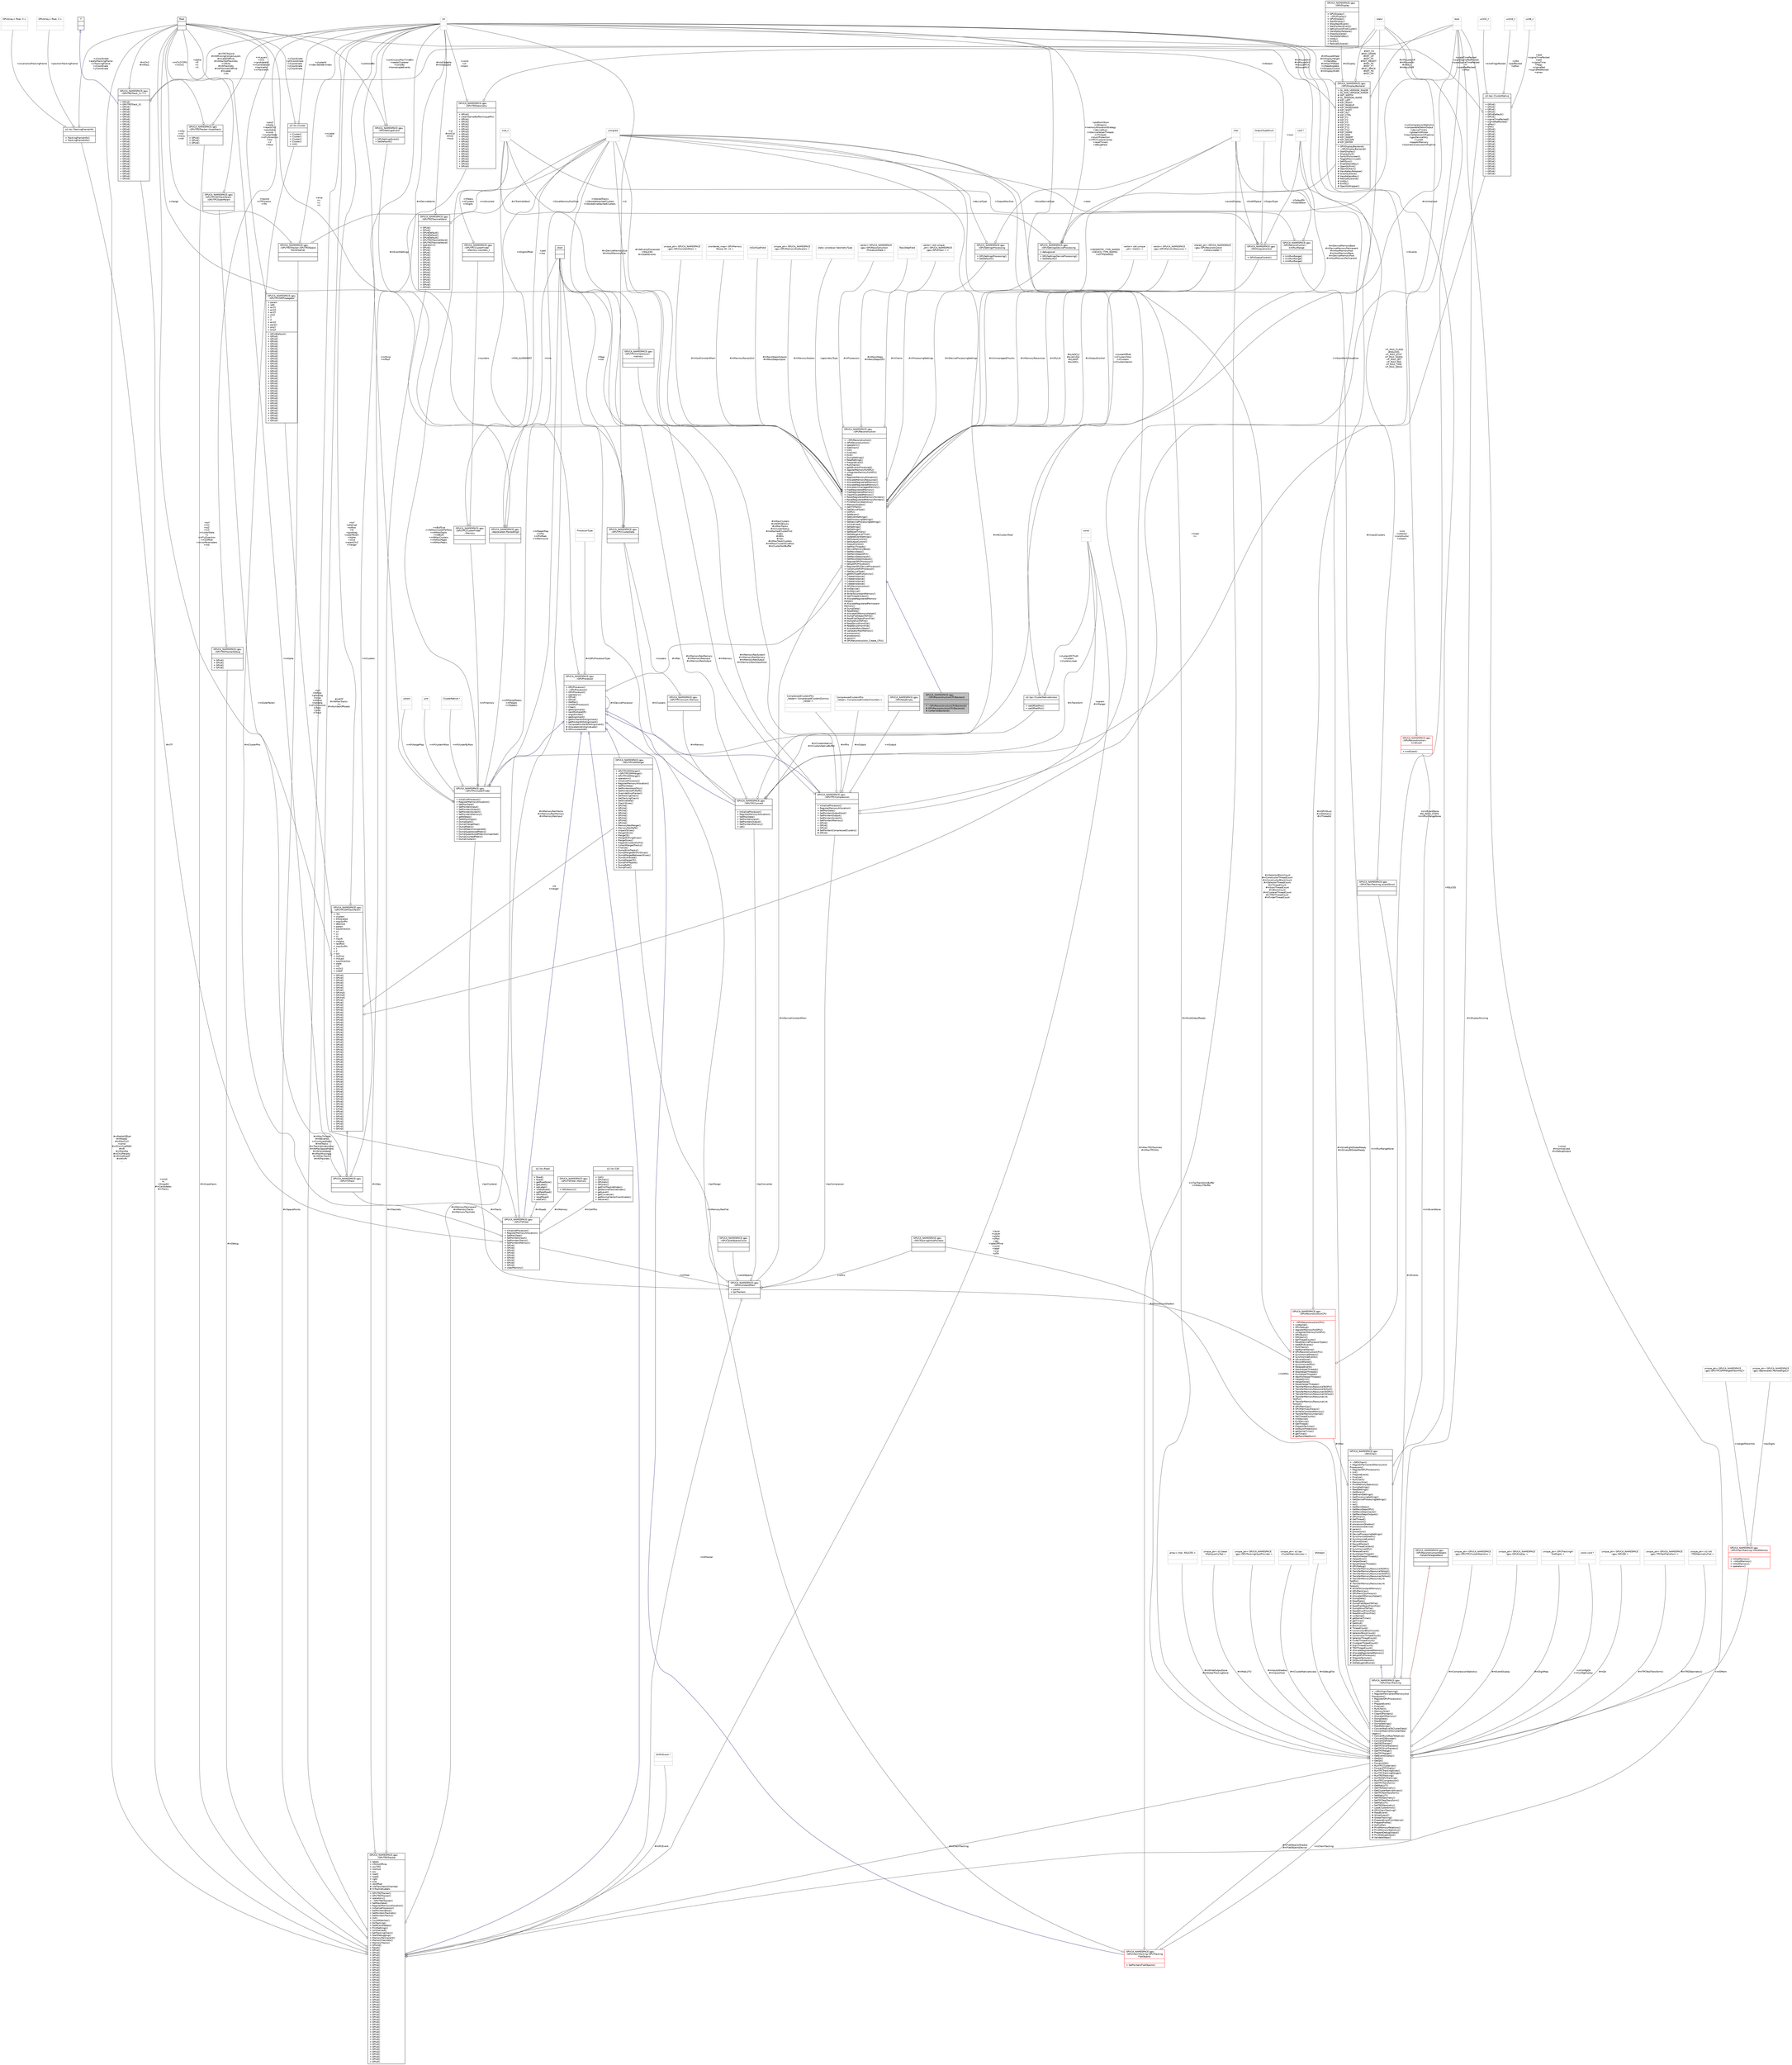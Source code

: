 digraph "GPUCA_NAMESPACE::gpu::GPUReconstructionCPUBackend"
{
 // INTERACTIVE_SVG=YES
  bgcolor="transparent";
  edge [fontname="Helvetica",fontsize="10",labelfontname="Helvetica",labelfontsize="10"];
  node [fontname="Helvetica",fontsize="10",shape=record];
  Node10 [label="{GPUCA_NAMESPACE::gpu\l::GPUReconstructionCPUBackend\n||+ ~GPUReconstructionCPUBackend()\l# GPUReconstructionCPUBackend()\l# runKernelBackend()\l}",height=0.2,width=0.4,color="black", fillcolor="grey75", style="filled", fontcolor="black"];
  Node11 -> Node10 [dir="back",color="midnightblue",fontsize="10",style="solid",arrowtail="onormal",fontname="Helvetica"];
  Node11 [label="{GPUCA_NAMESPACE::gpu\l::GPUReconstruction\n||+ ~GPUReconstruction()\l+ GPUReconstruction()\l+ operator=()\l+ AddChain()\l+ Init()\l+ Finalize()\l+ Exit()\l+ DumpSettings()\l+ ReadSettings()\l+ PrepareEvent()\l+ RunChains()\l+ getNEventsProcessed()\l+ registerMemoryForGPU()\l+ unregisterMemoryForGPU()\l+ Res()\l+ RegisterMemoryAllocation()\l+ AllocateMemoryResources()\l+ AllocateRegisteredMemory()\l+ AllocateRegisteredMemory()\l+ AllocateUnmanagedMemory()\l+ FreeRegisteredMemory()\l+ FreeRegisteredMemory()\l+ ClearAllocatedMemory()\l+ ResetRegisteredMemoryPointers()\l+ ResetRegisteredMemoryPointers()\l+ PrintMemoryStatistics()\l+ MemoryScalers()\l+ GetITSTraits()\l+ GetDeviceType()\l+ IsGPU()\l+ GetParam()\l+ GetEventSettings()\l+ GetProcessingSettings()\l+ GetDeviceProcessingSettings()\l+ IsInitialized()\l+ SetSettings()\l+ SetSettings()\l+ SetResetTimers()\l+ SetDebugLevelTmp()\l+ UpdateEventSettings()\l+ SetOutputControl()\l+ SetOutputControl()\l+ OutputControl()\l+ GetMaxThreads()\l+ DeviceMemoryBase()\l+ GetRecoSteps()\l+ GetRecoStepsGPU()\l+ GetRecoStepsInputs()\l+ GetRecoStepsOutputs()\l+ RegisterGPUProcessor()\l+ SetupGPUProcessor()\l+ RegisterGPUDeviceProcessor()\l+ ConstructGPUProcessor()\l+ GetDeviceType()\l+ getNIOTypeMultiplicity()\l+ CreateInstance()\l+ CreateInstance()\l+ CreateInstance()\l+ CreateInstance()\l# GPUReconstruction()\l# InitDevice()\l# ExitDevice()\l# WriteToConstantMemory()\l# GetThreadContext()\l# AllocateRegisteredMemory\lHelper()\l# AllocateRegisteredPermanent\lMemory()\l# DumpData()\l# ReadData()\l# AllocateIOMemoryHelper()\l# DumpFlatObjectToFile()\l# ReadFlatObjectFromFile()\l# DumpStructToFile()\l# ReadStructFromFile()\l# ReadStructFromFile()\l# AvailableRecoSteps()\l# CanQueryMaxMemory()\l# processors()\l# processors()\l# param()\l# GPUReconstruction_Create_CPU()\l}",height=0.2,width=0.4,color="black",URL="$d6/df4/classGPUCA__NAMESPACE_1_1gpu_1_1GPUReconstruction.html"];
  Node12 -> Node11 [color="grey25",fontsize="10",style="solid",label=" #mUnmanagedChunks" ,arrowhead="odiamond",fontname="Helvetica"];
  Node12 [label="{vector\< std::unique\l_ptr\< char[]\> \>\n||}",height=0.2,width=0.4,color="grey75"];
  Node13 -> Node11 [color="grey25",fontsize="10",style="solid",label=" #mMemoryResources" ,arrowhead="odiamond",fontname="Helvetica"];
  Node13 [label="{vector\< GPUCA_NAMESPACE\l::gpu::GPUMemoryResource \>\n||}",height=0.2,width=0.4,color="grey75"];
  Node14 -> Node11 [color="grey25",fontsize="10",style="solid",label=" #sLibOCL2\n#sLibCUDA\n#sLibHIP\n#sLibOCL" ,arrowhead="odiamond",fontname="Helvetica"];
  Node14 [label="{shared_ptr\< GPUCA_NAMESPACE\l::gpu::GPUReconstruction\l::LibraryLoader \>\n||}",height=0.2,width=0.4,color="grey75"];
  Node15 -> Node11 [color="grey25",fontsize="10",style="solid",label=" #mDeviceProcessingSettings" ,arrowhead="odiamond",fontname="Helvetica"];
  Node15 [label="{GPUCA_NAMESPACE::gpu\l::GPUSettingsDeviceProcessing\n|+ debugLevel\l|+ GPUSettingsDeviceProcessing()\l+ SetDefaults()\l}",height=0.2,width=0.4,color="black",URL="$dd/d45/structGPUCA__NAMESPACE_1_1gpu_1_1GPUSettingsDeviceProcessing.html"];
  Node16 -> Node15 [color="grey25",fontsize="10",style="solid",label=" +forceMemoryPoolSize" ,arrowhead="odiamond",fontname="Helvetica"];
  Node16 [label="{size_t\n||}",height=0.2,width=0.4,color="grey75"];
  Node17 -> Node15 [color="grey25",fontsize="10",style="solid",label=" +platformNum\n+nStreams\n+memoryAllocationStrategy\n+deviceNum\n+nDeviceHelperThreads\n+nThreads\n+stuckProtection\n+nTPCClustererLanes\n+resetTimers\n+debugMask\n..." ,arrowhead="odiamond",fontname="Helvetica"];
  Node17 [label="{int\n||}",height=0.2,width=0.4,color="grey75"];
  Node18 -> Node15 [color="grey25",fontsize="10",style="solid",label=" +runCompressionStatistics\n+comparableDebutOutput\n+deviceTimers\n+globalInitMutex\n+trackletSelectorInPipeline\n+gpuDeviceOnly\n+runQA\n+keepAllMemory\n+trackletConstructorInPipeline" ,arrowhead="odiamond",fontname="Helvetica"];
  Node18 [label="{bool\n||}",height=0.2,width=0.4,color="grey75"];
  Node19 -> Node15 [color="grey25",fontsize="10",style="solid",label=" +eventDisplay" ,arrowhead="odiamond",fontname="Helvetica"];
  Node19 [label="{GPUCA_NAMESPACE::gpu\l::GPUDisplayBackend\n|+ GL_MIN_VERSION_MAJOR\l+ GL_MIN_VERSION_MINOR\l# INIT_WIDTH\l# GL_WINDOW_NAME\l# KEY_LEFT\l# KEY_RIGHT\l# KEY_PAGEUP\l# KEY_PAGEDOWN\l# KEY_SHIFT\l# KEY_ALT\l# KEY_CTRL\l# KEY_F1\l# KEY_F2\l# KEY_F3\l# KEY_F10\l# KEY_F11\l# KEY_F12\l# KEY_HOME\l# KEY_END\l# KEY_INSERT\l# KEY_ESCAPE\l# KEY_ENTER\l|+ GPUDisplayBackend()\l+ ~GPUDisplayBackend()\l+ StartDisplay()\l+ DisplayExit()\l+ SwitchFullscreen()\l+ ToggleMaximized()\l+ SetVSync()\l+ EnableSendKey()\l+ OpenGLPrint()\l# OpenGLMain()\l# HandleKeyRelease()\l# DrawGLScene()\l# HandleSendKey()\l# ReSizeGLScene()\l# InitGL()\l# ExitGL()\l# OpenGLWrapper()\l}",height=0.2,width=0.4,color="black",URL="$d6/d42/classGPUCA__NAMESPACE_1_1gpu_1_1GPUDisplayBackend.html"];
  Node20 -> Node19 [color="grey25",fontsize="10",style="solid",label=" #mMouseDnX\n#mMouseDnY\n#mouseMvX\n#mouseMvY" ,arrowhead="odiamond",fontname="Helvetica"];
  Node20 [label="{float\n||}",height=0.2,width=0.4,color="black",URL="$d4/dc3/classfloat.html"];
  Node21 -> Node19 [color="grey25",fontsize="10",style="solid",label=" #mDisplay" ,arrowhead="odiamond",fontname="Helvetica"];
  Node21 [label="{GPUCA_NAMESPACE::gpu\l::GPUDisplay\n||+ GPUDisplay()\l+ ~GPUDisplay()\l+ GPUDisplay()\l+ StartDisplay()\l+ ShowNextEvent()\l+ WaitForNextEvent()\l+ SetCollisionFirstCluster()\l+ HandleKeyRelease()\l+ DrawGLScene()\l+ HandleSendKey()\l+ InitGL()\l+ ExitGL()\l+ ReSizeGLScene()\l}",height=0.2,width=0.4,color="black",URL="$d9/dda/classGPUCA__NAMESPACE_1_1gpu_1_1GPUDisplay.html"];
  Node17 -> Node19 [color="grey25",fontsize="10",style="solid",label=" #mMouseWheel\n#mDisplayHeight\n+mSendKey\n#mMaxFPSRate\n+mNeedUpdate\n+mDisplayControl\n#mDisplayWidth" ,arrowhead="odiamond",fontname="Helvetica"];
  Node18 -> Node19 [color="grey25",fontsize="10",style="solid",label=" #mMouseDnR\n#mMouseDn\n#mKeys\n#mKeysShift" ,arrowhead="odiamond",fontname="Helvetica"];
  Node22 -> Node19 [color="grey25",fontsize="10",style="solid",label=" #KEY_F4\n#KEY_DOWN\n#KEY_UP\n#KEY_F5\n#INIT_HEIGHT\n#KEY_F6\n#KEY_F7\n#KEY_SPACE\n#KEY_F8\n#KEY_F9\n..." ,arrowhead="odiamond",fontname="Helvetica"];
  Node22 [label="{static\n||}",height=0.2,width=0.4,color="grey75"];
  Node23 -> Node11 [color="grey25",fontsize="10",style="solid",label=" #mHostConstantMem" ,arrowhead="odiamond",fontname="Helvetica"];
  Node23 [label="{unique_ptr\< GPUCA_NAMESPACE\l::gpu::GPUConstantMem \>\n||}",height=0.2,width=0.4,color="grey75"];
  Node24 -> Node11 [color="grey25",fontsize="10",style="solid",label=" #mMemoryReuse1to1" ,arrowhead="odiamond",fontname="Helvetica"];
  Node24 [label="{unordered_map\< GPUMemory\lReuse::ID, int \>\n||}",height=0.2,width=0.4,color="grey75"];
  Node25 -> Node11 [color="grey25",fontsize="10",style="solid",label=" #mRecoStepsOutputs\n#mRecoStepsInputs" ,arrowhead="odiamond",fontname="Helvetica"];
  Node25 [label="{InOutTypeField\n||}",height=0.2,width=0.4,color="grey75"];
  Node26 -> Node11 [color="grey25",fontsize="10",style="solid",label=" #mMemoryScalers" ,arrowhead="odiamond",fontname="Helvetica"];
  Node26 [label="{unique_ptr\< GPUCA_NAMESPACE\l::gpu::GPUMemorySizeScalers \>\n||}",height=0.2,width=0.4,color="grey75"];
  Node27 -> Node11 [color="grey25",fontsize="10",style="solid",label=" #mOutputControl" ,arrowhead="odiamond",fontname="Helvetica"];
  Node27 [label="{GPUCA_NAMESPACE::gpu\l::GPUOutputControl\n||+ GPUOutputControl()\l}",height=0.2,width=0.4,color="black",URL="$d4/d7c/structGPUCA__NAMESPACE_1_1gpu_1_1GPUOutputControl.html"];
  Node28 -> Node27 [color="grey25",fontsize="10",style="solid",label=" +EndOfSpace" ,arrowhead="odiamond",fontname="Helvetica"];
  Node28 [label="{char\n||}",height=0.2,width=0.4,color="grey75"];
  Node16 -> Node27 [color="grey25",fontsize="10",style="solid",label=" +OutputMaxSize" ,arrowhead="odiamond",fontname="Helvetica"];
  Node29 -> Node27 [color="grey25",fontsize="10",style="solid",label=" +OutputType" ,arrowhead="odiamond",fontname="Helvetica"];
  Node29 [label="{OutputTypeStruct\n||}",height=0.2,width=0.4,color="grey75"];
  Node30 -> Node27 [color="grey25",fontsize="10",style="solid",label=" +OutputPtr\n+OutputBase" ,arrowhead="odiamond",fontname="Helvetica"];
  Node30 [label="{void *\n||}",height=0.2,width=0.4,color="grey75"];
  Node28 -> Node11 [color="grey25",fontsize="10",style="solid",label=" +GEOMETRY_TYPE_NAMES\n+DEVICE_TYPE_NAMES\n+IOTYPENAMES" ,arrowhead="odiamond",fontname="Helvetica"];
  Node14 -> Node11 [color="grey25",fontsize="10",style="solid",label=" #mMyLib" ,arrowhead="odiamond",fontname="Helvetica"];
  Node31 -> Node11 [color="grey25",fontsize="10",style="solid",label=" #mEventSettings" ,arrowhead="odiamond",fontname="Helvetica"];
  Node31 [label="{GPUCA_NAMESPACE::gpu\l::GPUSettingsEvent\n||+ GPUSettingsEvent()\l+ SetDefaults()\l}",height=0.2,width=0.4,color="black",URL="$d0/d50/structGPUCA__NAMESPACE_1_1gpu_1_1GPUSettingsEvent.html"];
  Node20 -> Node31 [color="grey25",fontsize="10",style="solid",label=" +solenoidBz" ,arrowhead="odiamond",fontname="Helvetica"];
  Node17 -> Node31 [color="grey25",fontsize="10",style="solid",label=" +continuousMaxTimeBin\n+needsClusterer\n+constBz\n+homemadeEvents" ,arrowhead="odiamond",fontname="Helvetica"];
  Node16 -> Node11 [color="grey25",fontsize="10",style="solid",label=" #mDeviceMemorySize\n#mHostMemorySize" ,arrowhead="odiamond",fontname="Helvetica"];
  Node32 -> Node11 [color="grey25",fontsize="10",style="solid",label=" #mDeviceConstantMem" ,arrowhead="odiamond",fontname="Helvetica"];
  Node32 [label="{GPUCA_NAMESPACE::gpu\l::GPUConstantMem\n|+ param\l+ tpcTrackers\l|}",height=0.2,width=0.4,color="black",URL="$dc/d57/structGPUCA__NAMESPACE_1_1gpu_1_1GPUConstantMem.html"];
  Node33 -> Node32 [color="grey25",fontsize="10",style="solid",label=" +tpcClusterer" ,arrowhead="odiamond",fontname="Helvetica"];
  Node33 [label="{GPUCA_NAMESPACE::gpu\l::GPUTPCClusterFinder\n||+ InitializeProcessor()\l+ RegisterMemoryAllocation()\l+ SetMaxData()\l+ SetPointersInput()\l+ SetPointersOutput()\l+ SetPointersScratch()\l+ SetPointersMemory()\l+ getNSteps()\l+ SetNMaxDigits()\l+ DumpDigits()\l+ DumpChargeMap()\l+ DumpPeaks()\l+ DumpPeaksCompacted()\l+ DumpSuppressedPeaks()\l+ DumpSuppressedPeaksCompacted()\l+ DumpCountedPeaks()\l+ DumpClusters()\l}",height=0.2,width=0.4,color="black",URL="$da/dac/classGPUCA__NAMESPACE_1_1gpu_1_1GPUTPCClusterFinder.html"];
  Node34 -> Node33 [dir="back",color="midnightblue",fontsize="10",style="solid",arrowtail="onormal",fontname="Helvetica"];
  Node34 [label="{GPUCA_NAMESPACE::gpu\l::GPUProcessor\n||+ GPUProcessor()\l+ ~GPUProcessor()\l+ GPUProcessor()\l+ operator=()\l+ GPUd()\l+ GPUd()\l+ GetRec()\l+ InitGPUProcessor()\l+ Clear()\l+ getAlignment()\l+ nextMultipleOf()\l+ alignPointer()\l+ getAlignment()\l+ getPointerWithAlignment()\l+ getPointerWithAlignment()\l+ computePointerWithAlignment()\l# AllocateAndInitializeLate()\l# GPUconstantref()\l}",height=0.2,width=0.4,color="black",URL="$d0/dd7/classGPUCA__NAMESPACE_1_1gpu_1_1GPUProcessor.html"];
  Node11 -> Node34 [color="grey25",fontsize="10",style="solid",label=" #mRec" ,arrowhead="odiamond",fontname="Helvetica"];
  Node34 -> Node34 [color="grey25",fontsize="10",style="solid",label=" #mDeviceProcessor" ,arrowhead="odiamond",fontname="Helvetica"];
  Node35 -> Node34 [color="grey25",fontsize="10",style="solid",label=" #mGPUProcessorType" ,arrowhead="odiamond",fontname="Helvetica"];
  Node35 [label="{ProcessorType\n||}",height=0.2,width=0.4,color="grey75"];
  Node16 -> Node34 [color="grey25",fontsize="10",style="solid",label=" +MIN_ALIGNMENT" ,arrowhead="odiamond",fontname="Helvetica"];
  Node36 -> Node33 [color="grey25",fontsize="10",style="solid",label=" +mPmemory" ,arrowhead="odiamond",fontname="Helvetica"];
  Node36 [label="{GPUCA_NAMESPACE::gpu\l::GPUTPCClusterFinder\l::Memory\n||}",height=0.2,width=0.4,color="black",URL="$d6/d9c/structGPUCA__NAMESPACE_1_1gpu_1_1GPUTPCClusterFinder_1_1Memory.html"];
  Node37 -> Node36 [color="grey25",fontsize="10",style="solid",label=" +counters" ,arrowhead="odiamond",fontname="Helvetica"];
  Node37 [label="{GPUCA_NAMESPACE::gpu\l::GPUTPCClusterFinder\l::Memory::counters_t\n||}",height=0.2,width=0.4,color="black",URL="$d6/d42/structGPUCA__NAMESPACE_1_1gpu_1_1GPUTPCClusterFinder_1_1Memory_1_1counters__t.html"];
  Node16 -> Node37 [color="grey25",fontsize="10",style="solid",label=" +nPeaks\n+nClusters\n+nDigits" ,arrowhead="odiamond",fontname="Helvetica"];
  Node38 -> Node36 [color="grey25",fontsize="10",style="solid",label=" +nDigitsOffset" ,arrowhead="odiamond",fontname="Helvetica"];
  Node38 [label="{unsigned\n||}",height=0.2,width=0.4,color="grey75"];
  Node39 -> Node33 [color="grey25",fontsize="10",style="solid",label=" +mPfilteredPeaks\n+mPdigits\n+mPpeaks" ,arrowhead="odiamond",fontname="Helvetica"];
  Node39 [label="{GPUCA_NAMESPACE::gpu\l::deprecated::PackedDigit\n||}",height=0.2,width=0.4,color="black",URL="$d3/daf/structGPUCA__NAMESPACE_1_1gpu_1_1deprecated_1_1PackedDigit.html"];
  Node40 -> Node39 [color="grey25",fontsize="10",style="solid",label=" +time" ,arrowhead="odiamond",fontname="Helvetica"];
  Node40 [label="{short\n||}",height=0.2,width=0.4,color="black",URL="$dc/d10/classshort.html"];
  Node20 -> Node39 [color="grey25",fontsize="10",style="solid",label=" +charge" ,arrowhead="odiamond",fontname="Helvetica"];
  Node38 -> Node39 [color="grey25",fontsize="10",style="solid",label=" +pad\n+row" ,arrowhead="odiamond",fontname="Helvetica"];
  Node16 -> Node33 [color="grey25",fontsize="10",style="solid",label=" +mBufSize\n+mNMaxClusterPerRow\n+mNMaxDigits\n+mNBufs\n+mNMaxClusters\n+mNMaxPages\n+mNMaxPeaks" ,arrowhead="odiamond",fontname="Helvetica"];
  Node41 -> Node33 [color="grey25",fontsize="10",style="solid",label=" +mPchargeMap" ,arrowhead="odiamond",fontname="Helvetica"];
  Node41 [label="{ushort\n||}",height=0.2,width=0.4,color="grey75"];
  Node17 -> Node33 [color="grey25",fontsize="10",style="solid",label=" +mISlice\n+mPbuf" ,arrowhead="odiamond",fontname="Helvetica"];
  Node42 -> Node33 [color="grey25",fontsize="10",style="solid",label=" +mPclusterInRow" ,arrowhead="odiamond",fontname="Helvetica"];
  Node42 [label="{uint\n||}",height=0.2,width=0.4,color="grey75"];
  Node22 -> Node33 [color="grey25",fontsize="10",style="solid",label=" +mScanWorkGroupSize" ,arrowhead="odiamond",fontname="Helvetica"];
  Node43 -> Node33 [color="grey25",fontsize="10",style="solid",label=" +mPclusterByRow" ,arrowhead="odiamond",fontname="Helvetica"];
  Node43 [label="{ClusterNative *\n||}",height=0.2,width=0.4,color="grey75"];
  Node38 -> Node33 [color="grey25",fontsize="10",style="solid",label=" +mPpeakMap\n+mPzs\n+mPisPeak\n+mMemoryId" ,arrowhead="odiamond",fontname="Helvetica"];
  Node44 -> Node32 [color="grey25",fontsize="10",style="solid",label=" +itsFitter" ,arrowhead="odiamond",fontname="Helvetica"];
  Node44 [label="{GPUCA_NAMESPACE::gpu\l::GPUITSFitter\n||+ InitializeProcessor()\l+ RegisterMemoryAllocation()\l+ SetMaxData()\l+ SetPointersInput()\l+ SetPointersTracks()\l+ SetPointersMemory()\l+ GPUd()\l+ GPUd()\l+ GPUd()\l+ GPUd()\l+ GPUd()\l+ GPUd()\l+ GPUd()\l+ GPUd()\l+ GPUd()\l+ clearMemory()\l}",height=0.2,width=0.4,color="black",URL="$d8/df8/classGPUCA__NAMESPACE_1_1gpu_1_1GPUITSFitter.html"];
  Node34 -> Node44 [dir="back",color="midnightblue",fontsize="10",style="solid",arrowtail="onormal",fontname="Helvetica"];
  Node45 -> Node44 [color="grey25",fontsize="10",style="solid",label=" #mClusterPtrs" ,arrowhead="odiamond",fontname="Helvetica"];
  Node45 [label="{o2::its::Cluster\n||+ Cluster()\l+ Cluster()\l+ Cluster()\l+ Cluster()\l+ Init()\l}",height=0.2,width=0.4,color="black",URL="$d6/de3/structo2_1_1its_1_1Cluster.html"];
  Node20 -> Node45 [color="grey25",fontsize="10",style="solid",label=" +xCoordinate\n+phiCoordinate\n+rCoordinate\n+zCoordinate\n+yCoordinate" ,arrowhead="odiamond",fontname="Helvetica"];
  Node17 -> Node45 [color="grey25",fontsize="10",style="solid",label=" +clusterId\n+indexTableBinIndex" ,arrowhead="odiamond",fontname="Helvetica"];
  Node46 -> Node44 [color="grey25",fontsize="10",style="solid",label=" #mRoads" ,arrowhead="odiamond",fontname="Helvetica"];
  Node46 [label="{o2::its::Road\n||+ Road()\l+ Road()\l+ getRoadSize()\l+ getLabel()\l+ setLabel()\l+ isFakeRoad()\l+ setFakeRoad()\l+ GPUhdni()\l+ resetRoad()\l+ addCell()\l}",height=0.2,width=0.4,color="black",URL="$d2/d7f/classo2_1_1its_1_1Road.html"];
  Node47 -> Node44 [color="grey25",fontsize="10",style="solid",label=" #mMemory" ,arrowhead="odiamond",fontname="Helvetica"];
  Node47 [label="{GPUCA_NAMESPACE::gpu\l::GPUITSFitter::Memory\n||+ GPUAtomic()\l}",height=0.2,width=0.4,color="black",URL="$dc/ddc/structGPUCA__NAMESPACE_1_1gpu_1_1GPUITSFitter_1_1Memory.html"];
  Node48 -> Node44 [color="grey25",fontsize="10",style="solid",label=" #mTF" ,arrowhead="odiamond",fontname="Helvetica"];
  Node48 [label="{o2::its::TrackingFrameInfo\n||+ TrackingFrameInfo()\l+ TrackingFrameInfo()\l}",height=0.2,width=0.4,color="black",URL="$d2/d5f/structo2_1_1its_1_1TrackingFrameInfo.html"];
  Node49 -> Node48 [color="grey25",fontsize="10",style="solid",label=" +covarianceTrackingFrame" ,arrowhead="odiamond",fontname="Helvetica"];
  Node49 [label="{GPUArray\< float, 3 \>\n||}",height=0.2,width=0.4,color="grey75"];
  Node50 -> Node48 [color="grey25",fontsize="10",style="solid",label=" +positionTrackingFrame" ,arrowhead="odiamond",fontname="Helvetica"];
  Node50 [label="{GPUArray\< float, 2 \>\n||}",height=0.2,width=0.4,color="grey75"];
  Node20 -> Node48 [color="grey25",fontsize="10",style="solid",label=" +xCoordinate\n+alphaTrackingFrame\n+xTrackingFrame\n+zCoordinate\n+yCoordinate" ,arrowhead="odiamond",fontname="Helvetica"];
  Node40 -> Node44 [color="grey25",fontsize="10",style="solid",label=" #mMemoryResTracks\n#mMemoryResMemory\n#mMemoryResInput" ,arrowhead="odiamond",fontname="Helvetica"];
  Node17 -> Node44 [color="grey25",fontsize="10",style="solid",label=" #mNTF\n#mNMaxTracks\n+v\n#mNumberOfRoads" ,arrowhead="odiamond",fontname="Helvetica"];
  Node51 -> Node44 [color="grey25",fontsize="10",style="solid",label=" #mTracks" ,arrowhead="odiamond",fontname="Helvetica"];
  Node51 [label="{GPUCA_NAMESPACE::gpu\l::GPUITSTrack\n||}",height=0.2,width=0.4,color="black",URL="$dc/d9a/classGPUCA__NAMESPACE_1_1gpu_1_1GPUITSTrack.html"];
  Node52 -> Node51 [dir="back",color="midnightblue",fontsize="10",style="solid",arrowtail="onormal",fontname="Helvetica"];
  Node52 [label="{GPUCA_NAMESPACE::gpu\l::GPUTPCGMTrackParam\n|+ iTrk\l+ clusters\l+ NTolerated\l+ maxSinPhi\l+ dEdxOut\l+ param\l+ wayDirection\l+ xx\l+ yy\l+ zz\l+ maxN\l+ clAlpha\l+ lastRow\l+ maxSinPhi\l+ Y\l+ Z\l+ toX\l+ ihitFirst\l+ ihitLast\l+ wayDirection\l+ state\l+ mP\l+ mChi2\l+ mNDF\l|+ GPUd()\l+ GPUd()\l+ GPUd()\l+ GPUd()\l+ GPUd()\l+ GPUd()\l+ GPUd()\l+ GPUhd()\l+ GPUhd()\l+ GPUhd()\l+ GPUd()\l+ GPUd()\l+ GPUd()\l+ GPUd()\l+ GPUd()\l+ GPUd()\l+ GPUd()\l+ GPUd()\l+ GPUd()\l+ GPUd()\l+ GPUd()\l+ GPUd()\l+ GPUd()\l+ GPUd()\l+ GPUd()\l+ GPUd()\l+ GPUd()\l+ GPUd()\l+ GPUd()\l+ GPUd()\l+ GPUd()\l+ GPUd()\l+ GPUd()\l+ GPUd()\l+ GPUd()\l+ GPUd()\l+ GPUd()\l+ GPUd()\l+ GPUd()\l+ GPUd()\l+ GPUd()\l+ GPUd()\l+ GPUd()\l+ GPUd()\l+ GPUd()\l+ GPUd()\l+ GPUd()\l+ GPUd()\l+ GPUd()\l+ GPUd()\l+ GPUd()\l+ GPUd()\l+ GPUd()\l+ GPUd()\l+ while()\l+ GPUd()\l+ while()\l+ GPUd()\l+ GPUd()\l+ GPUd()\l+ GPUd()\l+ GPUd()\l+ GPUd()\l}",height=0.2,width=0.4,color="black",URL="$df/df6/classGPUCA__NAMESPACE_1_1gpu_1_1GPUTPCGMTrackParam.html"];
  Node53 -> Node52 [color="grey25",fontsize="10",style="solid",label=" +toY\n+toRow\n+goodLeg\n+slice\n+toSlice\n+toAlpha\n+inFlyDirection\n+iRow\n+prop\n+iTrack\n..." ,arrowhead="odiamond",fontname="Helvetica"];
  Node53 [label="{GPUCA_NAMESPACE::gpu\l::GPUTPCGMPropagator\n|+ param\l+ refit\l+ err2Y\l+ err2Z\l+ err2Y\l+ chiZ\l+ Y\l+ Z\l+ err2Z\l+ param\l+ projY\l+ projZ\l|+ GPUdDefault()\l+ GPUd()\l+ GPUd()\l+ GPUd()\l+ GPUd()\l+ GPUd()\l+ GPUd()\l+ GPUd()\l+ GPUd()\l+ GPUd()\l+ GPUd()\l+ GPUd()\l+ GPUd()\l+ GPUd()\l+ GPUd()\l+ GPUd()\l+ GPUd()\l+ GPUd()\l+ GPUd()\l+ GPUd()\l+ GPUd()\l+ GPUd()\l+ GPUd()\l+ GPUd()\l+ GPUd()\l+ GPUd()\l+ GPUd()\l+ GPUd()\l+ GPUd()\l+ GPUd()\l+ GPUd()\l+ GPUd()\l+ GPUd()\l+ GPUd()\l+ GPUd()\l+ GPUd()\l}",height=0.2,width=0.4,color="black",URL="$d8/d01/classGPUCA__NAMESPACE_1_1gpu_1_1GPUTPCGMPropagator.html"];
  Node20 -> Node53 [color="grey25",fontsize="10",style="solid",label=" +posZ\n+Alpha\n+rejectChi2\n+posAlpha\n+const\n+clusterState\n+inFlyDirection\n+rho\n+X\n+iRow\n..." ,arrowhead="odiamond",fontname="Helvetica"];
  Node20 -> Node52 [color="grey25",fontsize="10",style="solid",label=" +toY\n+mC\n+toZ\n+mX\n+clusterState\n+v\n+inFlyDirection\n+mZOffset\n+mirrorParameters\n+row\n..." ,arrowhead="odiamond",fontname="Helvetica"];
  Node17 -> Node52 [color="grey25",fontsize="10",style="solid",label=" +toY\n+attempt\n+toRow\n+N\n+goodLeg\n+outerParam\n+Alpha\n+slice\n+rejectChi2\n+merger\n..." ,arrowhead="odiamond",fontname="Helvetica"];
  Node18 -> Node52 [color="grey25",fontsize="10",style="solid",label=" +mask\n+v" ,arrowhead="odiamond",fontname="Helvetica"];
  Node54 -> Node52 [color="grey25",fontsize="10",style="solid",label=" +N\n+merger" ,arrowhead="odiamond",fontname="Helvetica"];
  Node54 [label="{GPUCA_NAMESPACE::gpu\l::GPUTPCGMMerger\n||+ GPUTPCGMMerger()\l+ ~GPUTPCGMMerger()\l+ GPUTPCGMMerger()\l+ operator=()\l+ InitializeProcessor()\l+ RegisterMemoryAllocation()\l+ SetMaxData()\l+ SetPointersHostOnly()\l+ SetPointersGPURefit()\l+ OverrideSliceTracker()\l+ SetTrackingChain()\l+ GetTrackingChain()\l+ SetSliceData()\l+ CheckSlices()\l+ GPUhd()\l+ GPUhd()\l+ GPUhd()\l+ GPUhd()\l+ GPUhd()\l+ GPUhd()\l+ GPUhd()\l+ GPUhd()\l+ MemoryResMerger()\l+ MemoryResRefit()\l+ UnpackSlices()\l+ MergeCEInit()\l+ MergeCE()\l+ MergeWithingSlices()\l+ MergeSlices()\l+ PrepareClustersForFit()\l+ CollectMergedTracks()\l+ Finalize()\l+ DumpSliceTracks()\l+ DumpMergedWithinSlices()\l+ DumpMergedBetweenSlices()\l+ DumpCollected()\l+ DumpMergeCE()\l+ DumpFitPrepare()\l+ DumpRefit()\l+ DumpFinal()\l}",height=0.2,width=0.4,color="black",URL="$d5/d35/classGPUCA__NAMESPACE_1_1gpu_1_1GPUTPCGMMerger.html"];
  Node34 -> Node54 [dir="back",color="midnightblue",fontsize="10",style="solid",arrowtail="onormal",fontname="Helvetica"];
  Node20 -> Node51 [color="grey25",fontsize="10",style="solid",label=" +mAlpha" ,arrowhead="odiamond",fontname="Helvetica"];
  Node17 -> Node51 [color="grey25",fontsize="10",style="solid",label=" +mClusters" ,arrowhead="odiamond",fontname="Helvetica"];
  Node55 -> Node51 [color="grey25",fontsize="10",style="solid",label=" +mOuterParam" ,arrowhead="odiamond",fontname="Helvetica"];
  Node55 [label="{GPUCA_NAMESPACE::gpu\l::GPUTPCGMTrackParam\l::GPUTPCOuterParam\n||}",height=0.2,width=0.4,color="black",URL="$d3/d23/structGPUCA__NAMESPACE_1_1gpu_1_1GPUTPCGMTrackParam_1_1GPUTPCOuterParam.html"];
  Node20 -> Node55 [color="grey25",fontsize="10",style="solid",label=" +alpha\n+P\n+C\n+X" ,arrowhead="odiamond",fontname="Helvetica"];
  Node56 -> Node44 [color="grey25",fontsize="10",style="solid",label=" #mCellPtrs" ,arrowhead="odiamond",fontname="Helvetica"];
  Node56 [label="{o2::its::Cell\n||+ Cell()\l+ GPUhdni()\l+ GPUhdni()\l+ GPUhdni()\l+ getFirstTrackletIndex()\l+ getSecondTrackletIndex()\l+ getLevel()\l+ getCurvature()\l+ getNormalVectorCoordinates()\l+ setLevel()\l}",height=0.2,width=0.4,color="black",URL="$dd/d89/classo2_1_1its_1_1Cell.html"];
  Node57 -> Node32 [color="grey25",fontsize="10",style="solid",label=" +ioPtrs" ,arrowhead="odiamond",fontname="Helvetica"];
  Node57 [label="{GPUCA_NAMESPACE::gpu\l::GPUTrackingInOutPointers\n||}",height=0.2,width=0.4,color="black",URL="$d2/d7f/structGPUCA__NAMESPACE_1_1gpu_1_1GPUTrackingInOutPointers.html"];
  Node58 -> Node32 [color="grey25",fontsize="10",style="solid",label=" +tpcConverter" ,arrowhead="odiamond",fontname="Helvetica"];
  Node58 [label="{GPUCA_NAMESPACE::gpu\l::GPUTPCConvert\n||+ InitializeProcessor()\l+ RegisterMemoryAllocation()\l+ SetMaxData()\l+ SetPointersInput()\l+ SetPointersOutput()\l+ SetPointersMemory()\l+ set()\l}",height=0.2,width=0.4,color="black",URL="$d3/d6f/classGPUCA__NAMESPACE_1_1gpu_1_1GPUTPCConvert.html"];
  Node34 -> Node58 [dir="back",color="midnightblue",fontsize="10",style="solid",arrowtail="onormal",fontname="Helvetica"];
  Node59 -> Node58 [color="grey25",fontsize="10",style="solid",label=" #mClustersNative\n#mClustersNativeBuffer" ,arrowhead="odiamond",fontname="Helvetica"];
  Node59 [label="{o2::tpc::ClusterNativeAccess\n||+ setOffsetPtrs()\l+ setOffsetPtrs()\l}",height=0.2,width=0.4,color="black",URL="$da/d95/structo2_1_1tpc_1_1ClusterNativeAccess.html"];
  Node38 -> Node59 [color="grey25",fontsize="10",style="solid",label=" +clusterOffset\n+nClustersTotal\n+nClusters\n+nClustersSector" ,arrowhead="odiamond",fontname="Helvetica"];
  Node60 -> Node59 [color="grey25",fontsize="10",style="solid",label=" +clustersMCTruth\n+clusters\n+clustersLinear" ,arrowhead="odiamond",fontname="Helvetica"];
  Node60 [label="{const\n||}",height=0.2,width=0.4,color="grey75"];
  Node40 -> Node58 [color="grey25",fontsize="10",style="solid",label=" #mMemoryResMemory\n#mMemoryResInput\n#mMemoryResOutput" ,arrowhead="odiamond",fontname="Helvetica"];
  Node61 -> Node58 [color="grey25",fontsize="10",style="solid",label=" #mClusters" ,arrowhead="odiamond",fontname="Helvetica"];
  Node61 [label="{GPUCA_NAMESPACE::gpu\l::GPUTPCClusterData\n||}",height=0.2,width=0.4,color="black",URL="$de/d16/structGPUCA__NAMESPACE_1_1gpu_1_1GPUTPCClusterData.html"];
  Node20 -> Node61 [color="grey25",fontsize="10",style="solid",label=" +amp\n+x\n+y\n+z" ,arrowhead="odiamond",fontname="Helvetica"];
  Node40 -> Node61 [color="grey25",fontsize="10",style="solid",label=" +flags\n+row" ,arrowhead="odiamond",fontname="Helvetica"];
  Node17 -> Node61 [color="grey25",fontsize="10",style="solid",label=" +id" ,arrowhead="odiamond",fontname="Helvetica"];
  Node62 -> Node58 [color="grey25",fontsize="10",style="solid",label=" #mInputClusters" ,arrowhead="odiamond",fontname="Helvetica"];
  Node62 [label="{o2::tpc::ClusterNative\n||+ GPUd()\l+ GPUd()\l+ GPUd()\l+ GPUd()\l+ GPUdDefault()\l+ GPUd()\l+ sigmaTimePacked()\l+ sigmaPadPacked()\l+ qMax()\l+ qTot()\l+ GPUd()\l+ GPUd()\l+ GPUd()\l+ GPUd()\l+ GPUd()\l+ GPUd()\l+ GPUd()\l+ GPUd()\l+ GPUd()\l+ GPUd()\l+ GPUd()\l+ GPUd()\l+ GPUd()\l+ GPUd()\l+ GPUd()\l+ GPUd()\l+ GPUd()\l+ GPUd()\l+ GPUd()\l}",height=0.2,width=0.4,color="black",URL="$dc/dbc/structo2_1_1tpc_1_1ClusterNative.html"];
  Node63 -> Node62 [color="grey25",fontsize="10",style="solid",label=" +qTot\n+padPacked\n+qMax" ,arrowhead="odiamond",fontname="Helvetica"];
  Node63 [label="{uint16_t\n||}",height=0.2,width=0.4,color="grey75"];
  Node64 -> Node62 [color="grey25",fontsize="10",style="solid",label=" +qtot\n+sigmaTimePacked\n+pad\n+sigmaTime\n+flags\n+sigmaPad\n+sigmaPadPacked\n+qmax" ,arrowhead="odiamond",fontname="Helvetica"];
  Node64 [label="{uint8_t\n||}",height=0.2,width=0.4,color="grey75"];
  Node65 -> Node62 [color="grey25",fontsize="10",style="solid",label=" +timeFlagsPacked" ,arrowhead="odiamond",fontname="Helvetica"];
  Node65 [label="{uint32_t\n||}",height=0.2,width=0.4,color="grey75"];
  Node17 -> Node62 [color="grey25",fontsize="10",style="solid",label=" +scaleTimePacked\n+scaleSigmaPadPacked\n+scaleSigmaTimePacked\n+f\n+scalePadPacked\n+qMax" ,arrowhead="odiamond",fontname="Helvetica"];
  Node66 -> Node58 [color="grey25",fontsize="10",style="solid",label=" #mMemory" ,arrowhead="odiamond",fontname="Helvetica"];
  Node66 [label="{GPUCA_NAMESPACE::gpu\l::GPUTPCConvert::Memory\n||}",height=0.2,width=0.4,color="black",URL="$d4/d0e/structGPUCA__NAMESPACE_1_1gpu_1_1GPUTPCConvert_1_1Memory.html"];
  Node61 -> Node66 [color="grey25",fontsize="10",style="solid",label=" +clusters" ,arrowhead="odiamond",fontname="Helvetica"];
  Node38 -> Node58 [color="grey25",fontsize="10",style="solid",label=" #mNClustersTotal" ,arrowhead="odiamond",fontname="Helvetica"];
  Node60 -> Node58 [color="grey25",fontsize="10",style="solid",label=" #mTransform" ,arrowhead="odiamond",fontname="Helvetica"];
  Node67 -> Node32 [color="grey25",fontsize="10",style="solid",label=" +calibObjects" ,arrowhead="odiamond",fontname="Helvetica"];
  Node67 [label="{GPUCA_NAMESPACE::gpu\l::GPUCalibObjectsConst\n||}",height=0.2,width=0.4,color="black",URL="$d5/d6e/structGPUCA__NAMESPACE_1_1gpu_1_1GPUCalibObjectsConst.html"];
  Node68 -> Node32 [color="grey25",fontsize="10",style="solid",label=" +tpcCompressor" ,arrowhead="odiamond",fontname="Helvetica"];
  Node68 [label="{GPUCA_NAMESPACE::gpu\l::GPUTPCCompression\n||+ InitializeProcessor()\l+ RegisterMemoryAllocation()\l+ SetMaxData()\l+ SetPointersOutputHost()\l+ SetPointersOutput()\l+ SetPointersScratch()\l+ SetPointersMemory()\l+ GPUd()\l+ GPUd()\l+ GPUd()\l# SetPointersCompressedClusters()\l# GPUd()\l}",height=0.2,width=0.4,color="black",URL="$d0/da0/classGPUCA__NAMESPACE_1_1gpu_1_1GPUTPCCompression.html"];
  Node34 -> Node68 [dir="back",color="midnightblue",fontsize="10",style="solid",arrowtail="onormal",fontname="Helvetica"];
  Node69 -> Node68 [color="grey25",fontsize="10",style="solid",label=" #mPtrs" ,arrowhead="odiamond",fontname="Helvetica"];
  Node69 [label="{CompressedClustersPtrs\l_helper\< CompressedClustersDummy\l_helper \>\n||}",height=0.2,width=0.4,color="grey75"];
  Node40 -> Node68 [color="grey25",fontsize="10",style="solid",label=" #mMemoryResScratch\n#mMemoryResMemory\n#mMemoryResOutput\n#mMemoryResOutputHost" ,arrowhead="odiamond",fontname="Helvetica"];
  Node70 -> Node68 [color="grey25",fontsize="10",style="solid",label=" #mMemory" ,arrowhead="odiamond",fontname="Helvetica"];
  Node70 [label="{GPUCA_NAMESPACE::gpu\l::GPUTPCCompression::\lmemory\n||}",height=0.2,width=0.4,color="black",URL="$d1/d52/structGPUCA__NAMESPACE_1_1gpu_1_1GPUTPCCompression_1_1memory.html"];
  Node38 -> Node70 [color="grey25",fontsize="10",style="solid",label=" +nStoredTracks\n+nStoredAttachedClusters\n+nStoredUnattachedClusters" ,arrowhead="odiamond",fontname="Helvetica"];
  Node71 -> Node68 [color="grey25",fontsize="10",style="solid",label=" #mOutput" ,arrowhead="odiamond",fontname="Helvetica"];
  Node71 [label="{CompressedClustersPtrs\l_helper\< CompressedClustersCounters \>\n||}",height=0.2,width=0.4,color="grey75"];
  Node72 -> Node68 [color="grey25",fontsize="10",style="solid",label=" +mOutput" ,arrowhead="odiamond",fontname="Helvetica"];
  Node72 [label="{GPUCA_NAMESPACE::gpu\l::GPUFakeEmpty\n||}",height=0.2,width=0.4,color="black",URL="$d7/ddf/classGPUCA__NAMESPACE_1_1gpu_1_1GPUFakeEmpty.html"];
  Node38 -> Node68 [color="grey25",fontsize="10",style="solid",label=" #mMaxClusters\n#mNGPUBlocks\n#mMaxTracks\n#mClusterStatus\n#mAttachedClusterFirst\lIndex\n#nBits\n#max\n#mMaxTrackClusters\n#mNMaxClusterSliceRow\n#mClusterSortBuffer\n..." ,arrowhead="odiamond",fontname="Helvetica"];
  Node60 -> Node68 [color="grey25",fontsize="10",style="solid",label=" +param\n#mMerger" ,arrowhead="odiamond",fontname="Helvetica"];
  Node22 -> Node68 [color="grey25",fontsize="10",style="solid",label=" +P_MAX_FLAGS\n#NSLICES\n+P_MAX_QTOT\n+P_MAX_SIGMA\n+P_MAX_QPT\n+P_MAX_PAD\n+P_MAX_TIME\n+P_MAX_QMAX" ,arrowhead="odiamond",fontname="Helvetica"];
  Node54 -> Node32 [color="grey25",fontsize="10",style="solid",label=" +tpcMerger" ,arrowhead="odiamond",fontname="Helvetica"];
  Node73 -> Node32 [color="grey25",fontsize="10",style="solid",label=" +trdTracker" ,arrowhead="odiamond",fontname="Helvetica"];
  Node73 [label="{GPUCA_NAMESPACE::gpu\l::GPUTRDTracker\n|+ labels\l+ nTrkltsOffline\l+ covTRD\l+ rowSize\l+ cov\l+ roadY\l+ roadZ\l+ right\l+ size\l+ idxOffset\l# mNTrackletsInChamber\l# mTrackletLabels\l|+ GPUTRDTracker()\l+ GPUTRDTracker()\l+ operator=()\l+ ~GPUTRDTracker()\l+ SetMaxData()\l+ RegisterMemoryAllocation()\l+ InitializeProcessor()\l+ SetPointersBase()\l+ SetPointersTracklets()\l+ SetPointersTracks()\l+ Init()\l+ CountMatches()\l+ DoTracking()\l+ SetNCandidates()\l+ PrintSettings()\l+ IsInitialized()\l+ SetTrackingChain()\l+ StartDebugging()\l+ MemoryPermanent()\l+ MemoryTracklets()\l+ MemoryTracks()\l+ GPUhd()\l+ Reset()\l+ GPUd()\l+ GPUd()\l+ GPUd()\l+ GPUd()\l+ GPUd()\l+ GPUd()\l+ GPUd()\l+ GPUd()\l+ GPUd()\l+ GPUd()\l+ GPUd()\l+ GPUd()\l+ GPUd()\l+ GPUd()\l+ GPUd()\l+ GPUd()\l+ GPUd()\l+ GPUd()\l+ GPUd()\l+ GPUd()\l+ GPUd()\l+ GPUd()\l+ GPUd()\l+ GPUd()\l+ GPUd()\l+ GPUd()\l+ GPUd()\l+ GPUd()\l+ GPUd()\l+ GPUd()\l+ GPUd()\l+ GPUd()\l+ GPUd()\l+ GPUd()\l+ GPUd()\l+ GPUd()\l+ GPUd()\l+ GPUd()\l+ GPUd()\l+ GPUd()\l+ GPUd()\l+ GPUd()\l+ GPUd()\l+ GPUd()\l+ GPUd()\l+ GPUd()\l}",height=0.2,width=0.4,color="black",URL="$d0/d77/classGPUCA__NAMESPACE_1_1gpu_1_1GPUTRDTracker.html"];
  Node34 -> Node73 [dir="back",color="midnightblue",fontsize="10",style="solid",arrowtail="onormal",fontname="Helvetica"];
  Node74 -> Node73 [color="grey25",fontsize="10",style="solid",label=" #mHypothesis" ,arrowhead="odiamond",fontname="Helvetica"];
  Node74 [label="{GPUCA_NAMESPACE::gpu\l::GPUTRDTracker::Hypothesis\n||+ GPUd()\l+ GPUd()\l+ GPUd()\l}",height=0.2,width=0.4,color="black",URL="$de/d86/structGPUCA__NAMESPACE_1_1gpu_1_1GPUTRDTracker_1_1Hypothesis.html"];
  Node20 -> Node74 [color="grey25",fontsize="10",style="solid",label=" +mChi2YZPhi\n+mChi2" ,arrowhead="odiamond",fontname="Helvetica"];
  Node17 -> Node74 [color="grey25",fontsize="10",style="solid",label=" +mLayers\n+chi2\n+candidateId\n+mCandidateId\n+trackletId\n+mTrackletId" ,arrowhead="odiamond",fontname="Helvetica"];
  Node75 -> Node73 [color="grey25",fontsize="10",style="solid",label=" #mDebug" ,arrowhead="odiamond",fontname="Helvetica"];
  Node75 [label="{GPUCA_NAMESPACE::gpu\l::GPUTRDTrackerDebug\n||+ GPUd()\l+ GPUd()\l+ GPUd()\l+ GPUd()\l}",height=0.2,width=0.4,color="black",URL="$dd/d07/classGPUCA__NAMESPACE_1_1gpu_1_1GPUTRDTrackerDebug.html"];
  Node17 -> Node75 [color="grey25",fontsize="10",style="solid",label=" +trackId\n+nTPCtracks\n+iTrk" ,arrowhead="odiamond",fontname="Helvetica"];
  Node76 -> Node73 [color="grey25",fontsize="10",style="solid",label=" #mGeo" ,arrowhead="odiamond",fontname="Helvetica"];
  Node76 [label="{GPUCA_NAMESPACE::gpu\l::GPUTRDGeometry\n||+ GPUd()\l+ clearInternalBufferUniquePtr()\l+ GPUd()\l+ GPUd()\l+ GPUd()\l+ GPUd()\l+ GPUd()\l+ GPUd()\l+ GPUd()\l+ GPUd()\l+ GPUd()\l+ GPUd()\l+ GPUd()\l+ GPUd()\l+ GPUd()\l+ GPUd()\l+ GPUd()\l+ GPUd()\l+ GPUd()\l+ GPUd()\l+ GPUd()\l+ GPUd()\l}",height=0.2,width=0.4,color="black",URL="$d8/d19/classGPUCA__NAMESPACE_1_1gpu_1_1GPUTRDGeometry.html"];
  Node17 -> Node76 [color="grey25",fontsize="10",style="solid",label=" +const\n+st\n+stack" ,arrowhead="odiamond",fontname="Helvetica"];
  Node22 -> Node76 [color="grey25",fontsize="10",style="solid",label=" +kNstack" ,arrowhead="odiamond",fontname="Helvetica"];
  Node77 -> Node73 [color="grey25",fontsize="10",style="solid",label=" #mTracklets" ,arrowhead="odiamond",fontname="Helvetica"];
  Node77 [label="{GPUCA_NAMESPACE::gpu\l::GPUTRDTrackletWord\n||+ GPUd()\l+ GPUd()\l+ GPUdDefault()\l+ GPUdDefault()\l+ GPUdDefault()\l+ GPUTRDTrackletWord()\l+ GPUTRDTrackletWord()\l+ operator=()\l+ GPUd()\l+ GPUd()\l+ GPUd()\l+ GPUd()\l+ GPUd()\l+ GPUd()\l+ GPUd()\l+ GPUd()\l+ GPUd()\l+ GPUd()\l+ GPUd()\l+ GPUd()\l+ GPUd()\l+ GPUd()\l+ GPUd()\l+ GPUd()\l+ GPUd()\l}",height=0.2,width=0.4,color="black",URL="$d6/d2b/classGPUCA__NAMESPACE_1_1gpu_1_1GPUTRDTrackletWord.html"];
  Node17 -> Node77 [color="grey25",fontsize="10",style="solid",label=" +id\n#mHCId\n#mId\n+hcid" ,arrowhead="odiamond",fontname="Helvetica"];
  Node38 -> Node77 [color="grey25",fontsize="10",style="solid",label=" #mTrackletWord" ,arrowhead="odiamond",fontname="Helvetica"];
  Node40 -> Node73 [color="grey25",fontsize="10",style="solid",label=" #mMemoryPermanent\n#mMemoryTracks\n#mMemoryTracklets" ,arrowhead="odiamond",fontname="Helvetica"];
  Node20 -> Node73 [color="grey25",fontsize="10",style="solid",label=" #mRadialOffset\n#mRoadZ\n#mMaxChi2\n+const\n#mZCorrCoefNRC\n#mR\n#mMaxEta\n#mChi2Penalty\n#mExtraRoadY\n#mMinPt\n..." ,arrowhead="odiamond",fontname="Helvetica"];
  Node78 -> Node73 [color="grey25",fontsize="10",style="solid",label=" #mSpacePoints" ,arrowhead="odiamond",fontname="Helvetica"];
  Node78 [label="{GPUCA_NAMESPACE::gpu\l::GPUTRDTracker::GPUTRDSpace\lPointInternal\n||}",height=0.2,width=0.4,color="black",URL="$d9/d24/structGPUCA__NAMESPACE_1_1gpu_1_1GPUTRDTracker_1_1GPUTRDSpacePointInternal.html"];
  Node20 -> Node78 [color="grey25",fontsize="10",style="solid",label=" +mDy\n+mX\n+mCov\n+mR" ,arrowhead="odiamond",fontname="Helvetica"];
  Node17 -> Node78 [color="grey25",fontsize="10",style="solid",label=" +mLabel\n+mId" ,arrowhead="odiamond",fontname="Helvetica"];
  Node38 -> Node78 [color="grey25",fontsize="10",style="solid",label=" +mVolumeId" ,arrowhead="odiamond",fontname="Helvetica"];
  Node17 -> Node73 [color="grey25",fontsize="10",style="solid",label=" #mMaxThreads\n#mNEvents\n+nCurrHypothesis\n#mNTracks\n#mTrackletIndexArray\n#mNMaxSpacePoints\n#mNCandidates\n#mMaxMissingLy\n#mNMaxTracks\n#mNTracklets\n..." ,arrowhead="odiamond",fontname="Helvetica"];
  Node79 -> Node73 [color="grey25",fontsize="10",style="solid",label=" #mChainTracking" ,arrowhead="odiamond",fontname="Helvetica"];
  Node79 [label="{GPUCA_NAMESPACE::gpu\l::GPUChainTracking\n||+ ~GPUChainTracking()\l+ RegisterPermanentMemoryAnd\lProcessors()\l+ RegisterGPUProcessors()\l+ Init()\l+ PrepareEvent()\l+ Finalize()\l+ RunChain()\l+ MemorySize()\l+ ClearIOPointers()\l+ AllocateIOMemory()\l+ DumpData()\l+ ReadData()\l+ DumpSettings()\l+ ReadSettings()\l+ ConvertNativeToClusterData()\l+ ConvertNativeToClusterData\lLegacy()\l+ ConvertRun2RawToNative()\l+ ConvertZSEncoder()\l+ ConvertZSFilter()\l+ GetTRDTracker()\l+ GetTPCSliceTrackers()\l+ GetTPCSliceTrackers()\l+ GetTPCMerger()\l+ GetTPCMerger()\l+ GetEventDisplay()\l+ GetQA()\l+ GetQA()\l+ ForceInitQA()\l+ RunTPCClusterizer()\l+ ForwardTPCDigits()\l+ RunTPCTrackingSlices()\l+ RunTPCTrackingMerger()\l+ RunTRDTracking()\l+ DoTRDGPUTracking()\l+ RunTPCCompression()\l+ GetTPCTransform()\l+ GetMatLUT()\l+ GetTRDGeometry()\l+ GetClusterNativeAccess()\l+ SetTPCFastTransform()\l+ SetMatLUT()\l+ SetTRDGeometry()\l+ SetTPCFastTransform()\l+ SetMatLUT()\l+ SetTRDGeometry()\l+ LoadClusterErrors()\l# GPUChainTracking()\l# ReadEvent()\l# WriteOutput()\l# GlobalTracking()\l# PrepareEventFromNative()\l# PrepareProfile()\l# DoProfile()\l# PrintMemoryRelations()\l# PrintMemoryStatistics()\l# PrepareDebugOutput()\l# PrintDebugOutput()\l# ValidateSteps()\l}",height=0.2,width=0.4,color="black",URL="$d5/d5f/classGPUCA__NAMESPACE_1_1gpu_1_1GPUChainTracking.html"];
  Node80 -> Node79 [dir="back",color="midnightblue",fontsize="10",style="solid",arrowtail="onormal",fontname="Helvetica"];
  Node80 [label="{GPUCA_NAMESPACE::gpu\l::GPUChain\n||+ ~GPUChain()\l+ RegisterPermanentMemoryAnd\lProcessors()\l+ RegisterGPUProcessors()\l+ Init()\l+ PrepareEvent()\l+ Finalize()\l+ RunChain()\l+ MemorySize()\l+ PrintMemoryStatistics()\l+ DumpSettings()\l+ ReadSettings()\l+ GetParam()\l+ GetEventSettings()\l+ GetProcessingSettings()\l+ GetDeviceProcessingSettings()\l+ rec()\l+ rec()\l+ GetRecoSteps()\l+ GetRecoStepsGPU()\l+ GetRecoStepsInputs()\l+ GetRecoStepsOutputs()\l# GPUChain()\l# GetThread()\l# processors()\l# processorsShadow()\l# processorsDevice()\l# param()\l# processors()\l# DeviceProcessingSettings()\l# SynchronizeStream()\l# SynchronizeEvents()\l# IsEventDone()\l# RecordMarker()\l# GetThreadContext()\l# SynchronizeGPU()\l# ReleaseEvent()\l# RunHelperThreads()\l# WaitForHelperThreads()\l# HelperError()\l# HelperDone()\l# ResetHelperThreads()\l# GPUDebug()\l# TransferMemoryResourceToGPU()\l# TransferMemoryResourceToHost()\l# TransferMemoryResourcesToGPU()\l# TransferMemoryResourcesToHost()\l# TransferMemoryResourceLink\lToGPU()\l# TransferMemoryResourceLink\lToHost()\l# WriteToConstantMemory()\l# GPUMemCpy()\l# GPUMemCpyAlways()\l# AllocateIOMemoryHelper()\l# DumpData()\l# ReadData()\l# DumpFlatObjectToFile()\l# ReadFlatObjectFromFile()\l# DumpStructToFile()\l# ReadStructFromFile()\l# ReadStructFromFile()\l# runKernel()\l# getKernelTimer()\l# getTimer()\l# GetGrid()\l# BlockCount()\l# ThreadCount()\l# ConstructorBlockCount()\l# SelectorBlockCount()\l# ConstructorThreadCount()\l# SelectorThreadCount()\l# FinderThreadCount()\l# ClustererThreadCount()\l# ScanThreadCount()\l# TRDThreadCount()\l# AllocateRegisteredMemory()\l# AllocateRegisteredMemory()\l# SetupGPUProcessor()\l# PrepareTextures()\l# DoStuckProtection()\l# DoDebugAndDump()\l}",height=0.2,width=0.4,color="black",URL="$dd/d48/classGPUCA__NAMESPACE_1_1gpu_1_1GPUChain.html"];
  Node81 -> Node80 [color="grey25",fontsize="10",style="solid",label=" #mRec" ,arrowhead="odiamond",fontname="Helvetica"];
  Node81 [label="{GPUCA_NAMESPACE::gpu\l::GPUReconstructionCPU\n||+ ~GPUReconstructionCPU()\l+ runKernel()\l+ GPUDebug()\l+ registerMemoryForGPU()\l+ unregisterMemoryForGPU()\l+ GPUStuck()\l+ NStreams()\l+ SetThreadCounts()\l+ ResetDeviceProcessorTypes()\l+ AddGPUEvents()\l+ RunChains()\l+ GetKernelName()\l# GPUReconstructionCPU()\l# SynchronizeStream()\l# SynchronizeEvents()\l# IsEventDone()\l# RecordMarker()\l# SynchronizeGPU()\l# ReleaseEvent()\l# StartHelperThreads()\l# StopHelperThreads()\l# RunHelperThreads()\l# WaitForHelperThreads()\l# HelperError()\l# HelperDone()\l# ResetHelperThreads()\l# TransferMemoryResourceToGPU()\l# TransferMemoryResourceToHost()\l# TransferMemoryResourcesToGPU()\l# TransferMemoryResourcesToHost()\l# TransferMemoryResourceLink\lToGPU()\l# TransferMemoryResourceLink\lToHost()\l# GPUMemCpy()\l# GPUMemCpyAlways()\l# WriteToConstantMemory()\l# TransferMemoryInternal()\l# SetThreadCounts()\l# InitDevice()\l# ExitDevice()\l# GetThread()\l# PrepareTextures()\l# DoStuckProtection()\l# getKernelTimer()\l# getTimer()\l# getRecoStepNum()\l}",height=0.2,width=0.4,color="red",URL="$db/d88/classGPUCA__NAMESPACE_1_1gpu_1_1GPUReconstructionCPU.html"];
  Node32 -> Node81 [color="grey25",fontsize="10",style="solid",label=" #mProcessorsShadow" ,arrowhead="odiamond",fontname="Helvetica"];
  Node17 -> Node81 [color="grey25",fontsize="10",style="solid",label=" #mGPUStuck\n#mNStreams\n#mThreadId" ,arrowhead="odiamond",fontname="Helvetica"];
  Node38 -> Node81 [color="grey25",fontsize="10",style="solid",label=" #mSelectorBlockCount\n#mConstructorThreadCount\n#mConstructorBlockCount\n#mSelectorThreadCount\n#mThreadCount\n#mScanThreadCount\n#mBlockCount\n#mClustererThreadCount\n#mTRDThreadCount\n#mFinderThreadCount\n..." ,arrowhead="odiamond",fontname="Helvetica"];
  Node22 -> Node81 [color="grey25",fontsize="10",style="solid",label=" +krnlEventNone\n#N_RECO_STEPS\n+krnlRunRangeNone" ,arrowhead="odiamond",fontname="Helvetica"];
  Node88 -> Node80 [color="grey25",fontsize="10",style="solid",label=" +krnlRunRangeNone" ,arrowhead="odiamond",fontname="Helvetica"];
  Node88 [label="{GPUCA_NAMESPACE::gpu\l::GPUReconstruction::\lkrnlRunRange\n||+ krnlRunRange()\l+ krnlRunRange()\l+ krnlRunRange()\l}",height=0.2,width=0.4,color="black",URL="$d0/d12/structGPUCA__NAMESPACE_1_1gpu_1_1GPUReconstruction_1_1krnlRunRange.html"];
  Node17 -> Node88 [color="grey25",fontsize="10",style="solid",label=" +num" ,arrowhead="odiamond",fontname="Helvetica"];
  Node38 -> Node88 [color="grey25",fontsize="10",style="solid",label=" +start" ,arrowhead="odiamond",fontname="Helvetica"];
  Node17 -> Node80 [color="grey25",fontsize="10",style="solid",label=" +NSLICES" ,arrowhead="odiamond",fontname="Helvetica"];
  Node89 -> Node80 [color="grey25",fontsize="10",style="solid",label=" +krnlEventNone" ,arrowhead="odiamond",fontname="Helvetica"];
  Node89 [label="{GPUCA_NAMESPACE::gpu\l::GPUReconstruction::\lkrnlEvent\n||+ krnlEvent()\l}",height=0.2,width=0.4,color="red",URL="$de/dbb/structGPUCA__NAMESPACE_1_1gpu_1_1GPUReconstruction_1_1krnlEvent.html"];
  Node17 -> Node89 [color="grey25",fontsize="10",style="solid",label=" +nEvents" ,arrowhead="odiamond",fontname="Helvetica"];
  Node91 -> Node79 [dir="back",color="firebrick4",fontsize="10",style="solid",arrowtail="onormal",fontname="Helvetica"];
  Node91 [label="{GPUCA_NAMESPACE::gpu\l::GPUReconstructionHelpers\l::helperDelegateBase\n||}",height=0.2,width=0.4,color="black",URL="$d2/dab/classGPUCA__NAMESPACE_1_1gpu_1_1GPUReconstructionHelpers_1_1helperDelegateBase.html"];
  Node92 -> Node79 [color="grey25",fontsize="10",style="solid",label=" #mEvents" ,arrowhead="odiamond",fontname="Helvetica"];
  Node92 [label="{GPUCA_NAMESPACE::gpu\l::GPUChainTracking::eventStruct\n||}",height=0.2,width=0.4,color="black",URL="$d4/de3/structGPUCA__NAMESPACE_1_1gpu_1_1GPUChainTracking_1_1eventStruct.html"];
  Node30 -> Node92 [color="grey25",fontsize="10",style="solid",label=" +init\n+selector\n+constructor\n+stream" ,arrowhead="odiamond",fontname="Helvetica"];
  Node93 -> Node79 [color="grey25",fontsize="10",style="solid",label=" #mCompressionStatistics" ,arrowhead="odiamond",fontname="Helvetica"];
  Node93 [label="{unique_ptr\< GPUCA_NAMESPACE\l::gpu::GPUTPCClusterStatistics \>\n||}",height=0.2,width=0.4,color="grey75"];
  Node94 -> Node79 [color="grey25",fontsize="10",style="solid",label=" #mEventDisplay" ,arrowhead="odiamond",fontname="Helvetica"];
  Node94 [label="{unique_ptr\< GPUCA_NAMESPACE\l::gpu::GPUDisplay \>\n||}",height=0.2,width=0.4,color="grey75"];
  Node28 -> Node79 [color="grey25",fontsize="10",style="solid",label=" #mSliceRightGlobalReady\n#mSliceLeftGlobalReady" ,arrowhead="odiamond",fontname="Helvetica"];
  Node95 -> Node79 [color="grey25",fontsize="10",style="solid",label=" #mDigitMap" ,arrowhead="odiamond",fontname="Helvetica"];
  Node95 [label="{unique_ptr\< GPUTrackingIn\lOutDigits \>\n||}",height=0.2,width=0.4,color="grey75"];
  Node96 -> Node79 [color="grey25",fontsize="10",style="solid",label=" +mConfigQA\n+mConfigDisplay" ,arrowhead="odiamond",fontname="Helvetica"];
  Node96 [label="{const void *\n||}",height=0.2,width=0.4,color="grey75"];
  Node97 -> Node79 [color="grey25",fontsize="10",style="solid",label=" #mQA" ,arrowhead="odiamond",fontname="Helvetica"];
  Node97 [label="{unique_ptr\< GPUCA_NAMESPACE\l::gpu::GPUQA \>\n||}",height=0.2,width=0.4,color="grey75"];
  Node98 -> Node79 [color="grey25",fontsize="10",style="solid",label=" #mTPCFastTransformU" ,arrowhead="odiamond",fontname="Helvetica"];
  Node98 [label="{unique_ptr\< GPUCA_NAMESPACE\l::gpu::TPCFastTransform \>\n||}",height=0.2,width=0.4,color="grey75"];
  Node57 -> Node79 [color="grey25",fontsize="10",style="solid",label=" +mIOPtrs" ,arrowhead="odiamond",fontname="Helvetica"];
  Node99 -> Node79 [color="grey25",fontsize="10",style="solid",label=" #mTRDGeometryU" ,arrowhead="odiamond",fontname="Helvetica"];
  Node99 [label="{unique_ptr\< o2::trd\l::TRDGeometryFlat \>\n||}",height=0.2,width=0.4,color="grey75"];
  Node17 -> Node79 [color="grey25",fontsize="10",style="solid",label=" #mSliceOutputReady" ,arrowhead="odiamond",fontname="Helvetica"];
  Node100 -> Node79 [color="grey25",fontsize="10",style="solid",label=" +mIOMem" ,arrowhead="odiamond",fontname="Helvetica"];
  Node100 [label="{GPUCA_NAMESPACE::gpu\l::GPUChainTracking::InOutMemory\n||+ InOutMemory()\l+ ~InOutMemory()\l+ InOutMemory()\l+ operator=()\l}",height=0.2,width=0.4,color="red",URL="$d9/d4b/structGPUCA__NAMESPACE_1_1gpu_1_1GPUChainTracking_1_1InOutMemory.html"];
  Node101 -> Node100 [color="grey25",fontsize="10",style="solid",label=" +mergedTrackHits" ,arrowhead="odiamond",fontname="Helvetica"];
  Node101 [label="{unique_ptr\< GPUCA_NAMESPACE\l::gpu::GPUTPCGMMergedTrackHit[]\>\n||}",height=0.2,width=0.4,color="grey75"];
  Node102 -> Node100 [color="grey25",fontsize="10",style="solid",label=" +tpcDigits" ,arrowhead="odiamond",fontname="Helvetica"];
  Node102 [label="{unique_ptr\< GPUCA_NAMESPACE\l::gpu::deprecated::PackedDigit[]\>\n||}",height=0.2,width=0.4,color="grey75"];
  Node114 -> Node79 [color="grey25",fontsize="10",style="solid",label=" #mWriteOutputDone\n#mGlobalTrackingDone" ,arrowhead="odiamond",fontname="Helvetica"];
  Node114 [label="{array\< char, NSLICES \>\n||}",height=0.2,width=0.4,color="grey75"];
  Node18 -> Node79 [color="grey25",fontsize="10",style="solid",label=" #mDisplayRunning" ,arrowhead="odiamond",fontname="Helvetica"];
  Node115 -> Node79 [color="grey25",fontsize="10",style="solid",label=" #mMatLUTU" ,arrowhead="odiamond",fontname="Helvetica"];
  Node115 [label="{unique_ptr\< o2::base\l::MatLayerCylSet \>\n||}",height=0.2,width=0.4,color="grey75"];
  Node116 -> Node79 [color="grey25",fontsize="10",style="solid",label=" #mInputsShadow\n#mInputsHost" ,arrowhead="odiamond",fontname="Helvetica"];
  Node116 [label="{unique_ptr\< GPUCA_NAMESPACE\l::gpu::GPUTrackingInputProvider \>\n||}",height=0.2,width=0.4,color="grey75"];
  Node117 -> Node79 [color="grey25",fontsize="10",style="solid",label=" #mClusterNativeAccess" ,arrowhead="odiamond",fontname="Helvetica"];
  Node117 [label="{unique_ptr\< o2::tpc\l::ClusterNativeAccess \>\n||}",height=0.2,width=0.4,color="grey75"];
  Node118 -> Node79 [color="grey25",fontsize="10",style="solid",label=" #mFlatObjectsShadow\n#mFlatObjectsDevice" ,arrowhead="odiamond",fontname="Helvetica"];
  Node118 [label="{GPUCA_NAMESPACE::gpu\l::GPUChainTracking::GPUTracking\lFlatObjects\n||+ SetPointersFlatObjects()\l}",height=0.2,width=0.4,color="red",URL="$de/d26/structGPUCA__NAMESPACE_1_1gpu_1_1GPUChainTracking_1_1GPUTrackingFlatObjects.html"];
  Node34 -> Node118 [dir="back",color="midnightblue",fontsize="10",style="solid",arrowtail="onormal",fontname="Helvetica"];
  Node40 -> Node118 [color="grey25",fontsize="10",style="solid",label=" +mMemoryResFlat" ,arrowhead="odiamond",fontname="Helvetica"];
  Node28 -> Node118 [color="grey25",fontsize="10",style="solid",label=" +mTpcTransformBuffer\n+mMatLUTBuffer" ,arrowhead="odiamond",fontname="Helvetica"];
  Node79 -> Node118 [color="grey25",fontsize="10",style="solid",label=" +mChainTracking" ,arrowhead="odiamond",fontname="Helvetica"];
  Node120 -> Node79 [color="grey25",fontsize="10",style="solid",label=" #mDebugFile" ,arrowhead="odiamond",fontname="Helvetica"];
  Node120 [label="{ofstream\n||}",height=0.2,width=0.4,color="grey75"];
  Node38 -> Node79 [color="grey25",fontsize="10",style="solid",label=" #mMaxTRDTracklets\n#mMaxTPCHits" ,arrowhead="odiamond",fontname="Helvetica"];
  Node18 -> Node73 [color="grey25",fontsize="10",style="solid",label=" +const\n#mIsInitialized\n#mDebugOutput" ,arrowhead="odiamond",fontname="Helvetica"];
  Node121 -> Node73 [color="grey25",fontsize="10",style="solid",label=" +const\n+t\n+threadId\n#mCandidates\n#mTracks" ,arrowhead="odiamond",fontname="Helvetica"];
  Node121 [label="{GPUCA_NAMESPACE::gpu\l::GPUTRDTrack_t\< T \>\n||+ GPUd()\l+ GPUTRDTrack_t()\l+ GPUd()\l+ GPUd()\l+ GPUd()\l+ GPUd()\l+ GPUd()\l+ GPUd()\l+ GPUd()\l+ GPUd()\l+ GPUd()\l+ GPUd()\l+ GPUd()\l+ GPUd()\l+ GPUd()\l+ GPUd()\l+ GPUd()\l+ GPUd()\l+ GPUd()\l+ GPUd()\l+ GPUd()\l+ GPUd()\l+ GPUd()\l+ GPUd()\l+ GPUd()\l+ GPUd()\l+ GPUd()\l+ GPUd()\l+ GPUd()\l+ GPUd()\l+ GPUd()\l+ GPUd()\l}",height=0.2,width=0.4,color="black",URL="$d6/deb/classGPUCA__NAMESPACE_1_1gpu_1_1GPUTRDTrack__t.html"];
  Node122 -> Node121 [dir="back",color="midnightblue",fontsize="10",style="solid",arrowtail="onormal",fontname="Helvetica"];
  Node122 [label="{T\n||}",height=0.2,width=0.4,color="black",URL="$d1/def/classT.html"];
  Node20 -> Node121 [color="grey25",fontsize="10",style="solid",label=" #mChi2\n#mMass" ,arrowhead="odiamond",fontname="Helvetica"];
  Node17 -> Node121 [color="grey25",fontsize="10",style="solid",label=" #mTPCTrackId\n#mNMissingConsecLayers\n#mLabelOffline\n#mAttachedTracklets\n+nTrklts\n#mNTracklets\n#mNTrackletsOffline\n#mLabel\n+idx" ,arrowhead="odiamond",fontname="Helvetica"];
  Node18 -> Node121 [color="grey25",fontsize="10",style="solid",label=" #mIsFindable\n#mIsStopped" ,arrowhead="odiamond",fontname="Helvetica"];
  Node60 -> Node73 [color="grey25",fontsize="10",style="solid",label=" +layer\n+iLayer\n+alpha\n+zMax\n+det\n+labelOffline\n+const\n+label\n+snp\n+pTrk\n..." ,arrowhead="odiamond",fontname="Helvetica"];
  Node123 -> Node73 [color="grey25",fontsize="10",style="solid",label=" #mMCEvent" ,arrowhead="odiamond",fontname="Helvetica"];
  Node123 [label="{AliMCEvent *\n||}",height=0.2,width=0.4,color="grey75"];
  Node17 -> Node11 [color="grey25",fontsize="10",style="solid",label=" #mDeviceName" ,arrowhead="odiamond",fontname="Helvetica"];
  Node124 -> Node11 [color="grey25",fontsize="10",style="solid",label=" +geometryType" ,arrowhead="odiamond",fontname="Helvetica"];
  Node124 [label="{static constexpr GeometryType\n||}",height=0.2,width=0.4,color="grey75"];
  Node18 -> Node11 [color="grey25",fontsize="10",style="solid",label=" #mInitialized" ,arrowhead="odiamond",fontname="Helvetica"];
  Node125 -> Node11 [color="grey25",fontsize="10",style="solid",label=" #mProcessors" ,arrowhead="odiamond",fontname="Helvetica"];
  Node125 [label="{vector\< GPUCA_NAMESPACE\l::gpu::GPUReconstruction\l::ProcessorData \>\n||}",height=0.2,width=0.4,color="grey75"];
  Node126 -> Node11 [color="grey25",fontsize="10",style="solid",label=" #mRecoSteps\n#mRecoStepsGPU" ,arrowhead="odiamond",fontname="Helvetica"];
  Node126 [label="{RecoStepField\n||}",height=0.2,width=0.4,color="grey75"];
  Node127 -> Node11 [color="grey25",fontsize="10",style="solid",label=" #mProcessingSettings" ,arrowhead="odiamond",fontname="Helvetica"];
  Node127 [label="{GPUCA_NAMESPACE::gpu\l::GPUSettingsProcessing\n||+ GPUSettingsProcessing()\l+ SetDefaults()\l}",height=0.2,width=0.4,color="black",URL="$d3/d17/structGPUCA__NAMESPACE_1_1gpu_1_1GPUSettingsProcessing.html"];
  Node28 -> Node127 [color="grey25",fontsize="10",style="solid",label=" +forceDeviceType" ,arrowhead="odiamond",fontname="Helvetica"];
  Node38 -> Node127 [color="grey25",fontsize="10",style="solid",label=" +deviceType" ,arrowhead="odiamond",fontname="Helvetica"];
  Node128 -> Node11 [color="grey25",fontsize="10",style="solid",label=" #mChains" ,arrowhead="odiamond",fontname="Helvetica"];
  Node128 [label="{vector\< std::unique\l_ptr\< GPUCA_NAMESPACE\l::gpu::GPUChain \> \>\n||}",height=0.2,width=0.4,color="grey75"];
  Node38 -> Node11 [color="grey25",fontsize="10",style="solid",label=" #mNEventsProcessed\n+NSLICES\n#mStatNEvents" ,arrowhead="odiamond",fontname="Helvetica"];
  Node30 -> Node11 [color="grey25",fontsize="10",style="solid",label=" #mDeviceMemoryBase\n#mDeviceMemoryPermanent\n#mHostMemoryPool\n#mHostMemoryBase\n#mDeviceMemoryPool\n#mHostMemoryPermanent" ,arrowhead="odiamond",fontname="Helvetica"];
}
